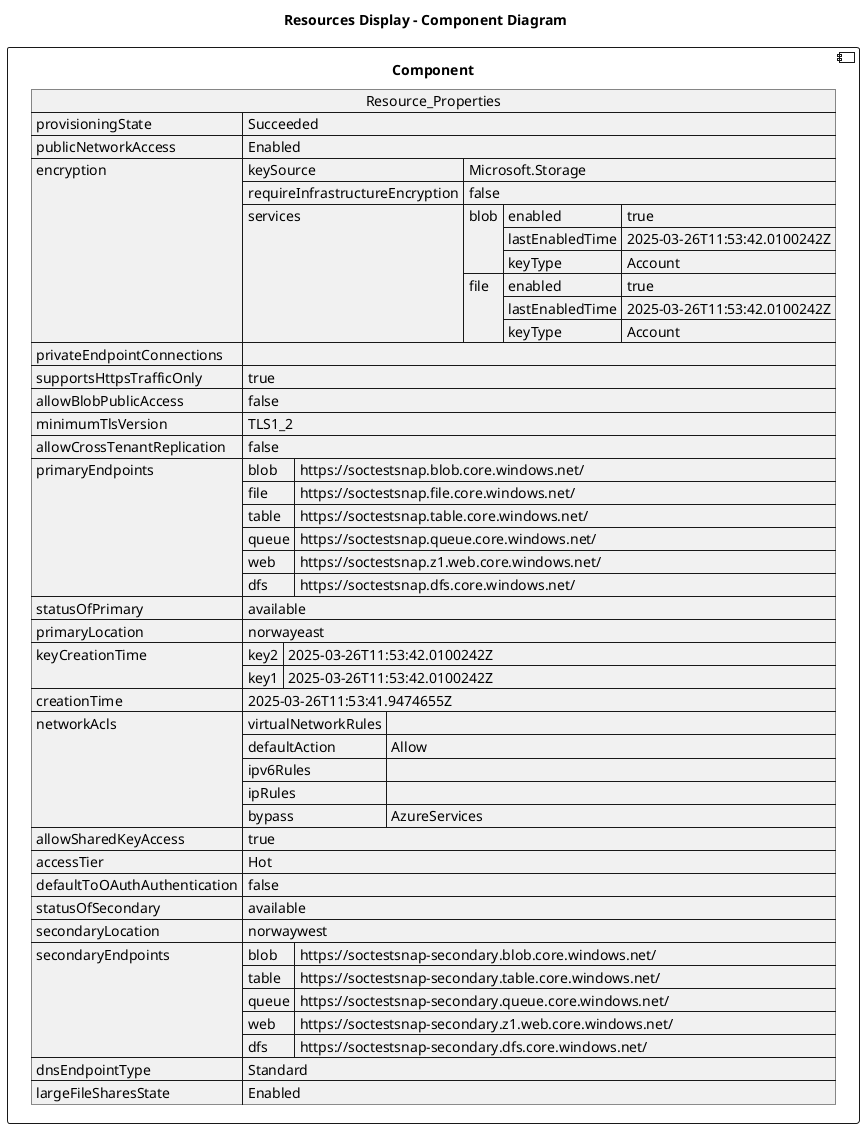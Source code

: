 @startuml

title Resources Display - Component Diagram

component Component {

json  Resource_Properties {
  "provisioningState": "Succeeded",
  "publicNetworkAccess": "Enabled",
  "encryption": {
    "keySource": "Microsoft.Storage",
    "requireInfrastructureEncryption": false,
    "services": {
      "blob": {
        "enabled": true,
        "lastEnabledTime": "2025-03-26T11:53:42.0100242Z",
        "keyType": "Account"
      },
      "file": {
        "enabled": true,
        "lastEnabledTime": "2025-03-26T11:53:42.0100242Z",
        "keyType": "Account"
      }
    }
  },
  "privateEndpointConnections": [],
  "supportsHttpsTrafficOnly": true,
  "allowBlobPublicAccess": false,
  "minimumTlsVersion": "TLS1_2",
  "allowCrossTenantReplication": false,
  "primaryEndpoints": {
    "blob": "https://soctestsnap.blob.core.windows.net/",
    "file": "https://soctestsnap.file.core.windows.net/",
    "table": "https://soctestsnap.table.core.windows.net/",
    "queue": "https://soctestsnap.queue.core.windows.net/",
    "web": "https://soctestsnap.z1.web.core.windows.net/",
    "dfs": "https://soctestsnap.dfs.core.windows.net/"
  },
  "statusOfPrimary": "available",
  "primaryLocation": "norwayeast",
  "keyCreationTime": {
    "key2": "2025-03-26T11:53:42.0100242Z",
    "key1": "2025-03-26T11:53:42.0100242Z"
  },
  "creationTime": "2025-03-26T11:53:41.9474655Z",
  "networkAcls": {
    "virtualNetworkRules": [],
    "defaultAction": "Allow",
    "ipv6Rules": [],
    "ipRules": [],
    "bypass": "AzureServices"
  },
  "allowSharedKeyAccess": true,
  "accessTier": "Hot",
  "defaultToOAuthAuthentication": false,
  "statusOfSecondary": "available",
  "secondaryLocation": "norwaywest",
  "secondaryEndpoints": {
    "blob": "https://soctestsnap-secondary.blob.core.windows.net/",
    "table": "https://soctestsnap-secondary.table.core.windows.net/",
    "queue": "https://soctestsnap-secondary.queue.core.windows.net/",
    "web": "https://soctestsnap-secondary.z1.web.core.windows.net/",
    "dfs": "https://soctestsnap-secondary.dfs.core.windows.net/"
  },
  "dnsEndpointType": "Standard",
  "largeFileSharesState": "Enabled"
}
}
@enduml
